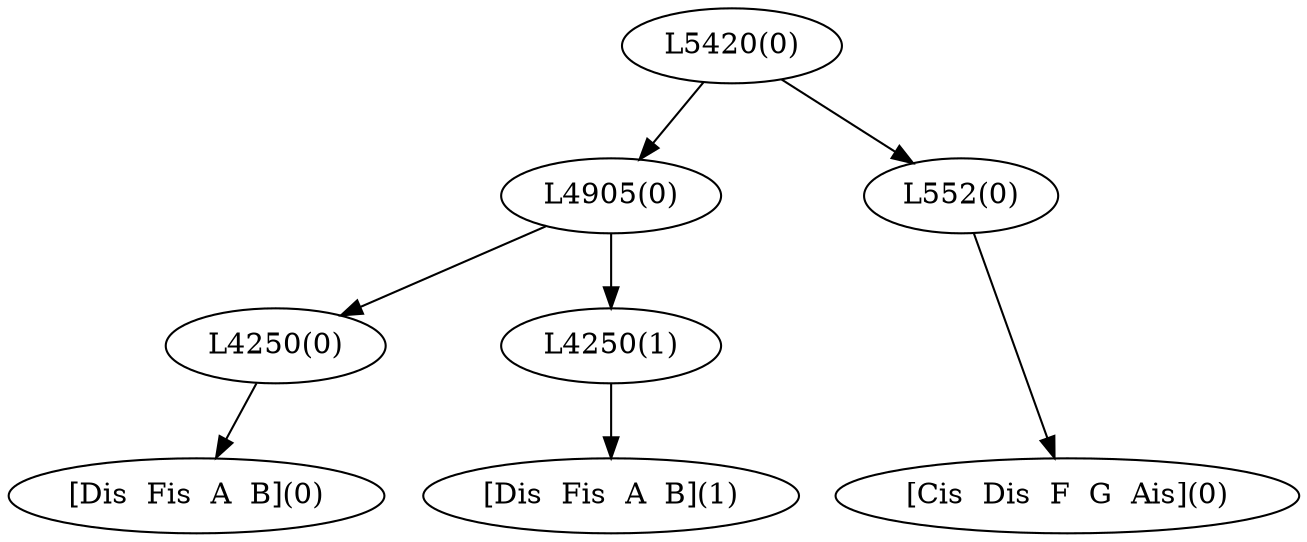 digraph sample{
"L4250(0)"->"[Dis  Fis  A  B](0)"
"L4250(1)"->"[Dis  Fis  A  B](1)"
"L4905(0)"->"L4250(0)"
"L4905(0)"->"L4250(1)"
"L552(0)"->"[Cis  Dis  F  G  Ais](0)"
"L5420(0)"->"L4905(0)"
"L5420(0)"->"L552(0)"
{rank = min; "L5420(0)"}
{rank = same; "L4905(0)"; "L552(0)";}
{rank = same; "L4250(0)"; "L4250(1)";}
{rank = max; "[Cis  Dis  F  G  Ais](0)"; "[Dis  Fis  A  B](0)"; "[Dis  Fis  A  B](1)";}
}